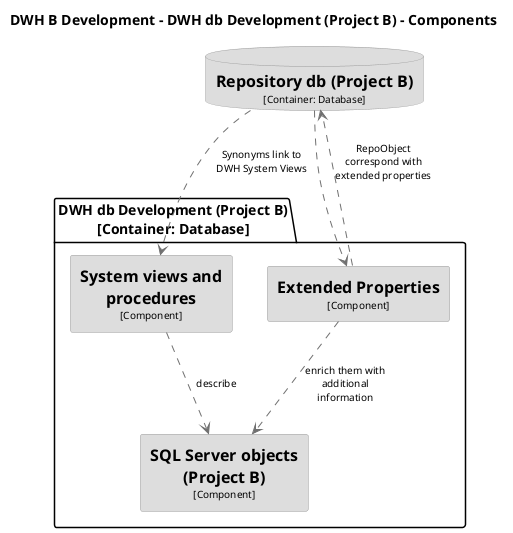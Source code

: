 @startuml(id=DWHBDevelopment-DWHdbDevelopmentProjectB-Component)
title DWH B Development - DWH db Development (Project B) - Components

skinparam {
  shadowing false
  arrowFontSize 10
  defaultTextAlignment center
  wrapWidth 200
  maxMessageSize 100
}
hide stereotype
top to bottom direction
skinparam database<<5>> {
  BackgroundColor #dddddd
  FontColor #000000
  BorderColor #9A9A9A
}
skinparam rectangle<<18>> {
  BackgroundColor #dddddd
  FontColor #000000
  BorderColor #9A9A9A
}
skinparam rectangle<<19>> {
  BackgroundColor #dddddd
  FontColor #000000
  BorderColor #9A9A9A
}
skinparam rectangle<<20>> {
  BackgroundColor #dddddd
  FontColor #000000
  BorderColor #9A9A9A
}
database "==Repository db (Project B)\n<size:10>[Container: Database]</size>" <<5>> as 5
package "DWH db Development (Project B)\n[Container: Database]" {
  rectangle "==Extended Properties\n<size:10>[Component]</size>" <<19>> as 19
  rectangle "==SQL Server objects (Project B)\n<size:10>[Component]</size>" <<20>> as 20
  rectangle "==System views and procedures\n<size:10>[Component]</size>" <<18>> as 18
}
19 .[#707070].> 5 : "RepoObject correspond with extended properties"
19 .[#707070].> 20 : "enrich them with additional information"
5 .[#707070].> 19 : ""
5 .[#707070].> 18 : "Synonyms link to DWH System Views"
18 .[#707070].> 20 : "describe"
@enduml